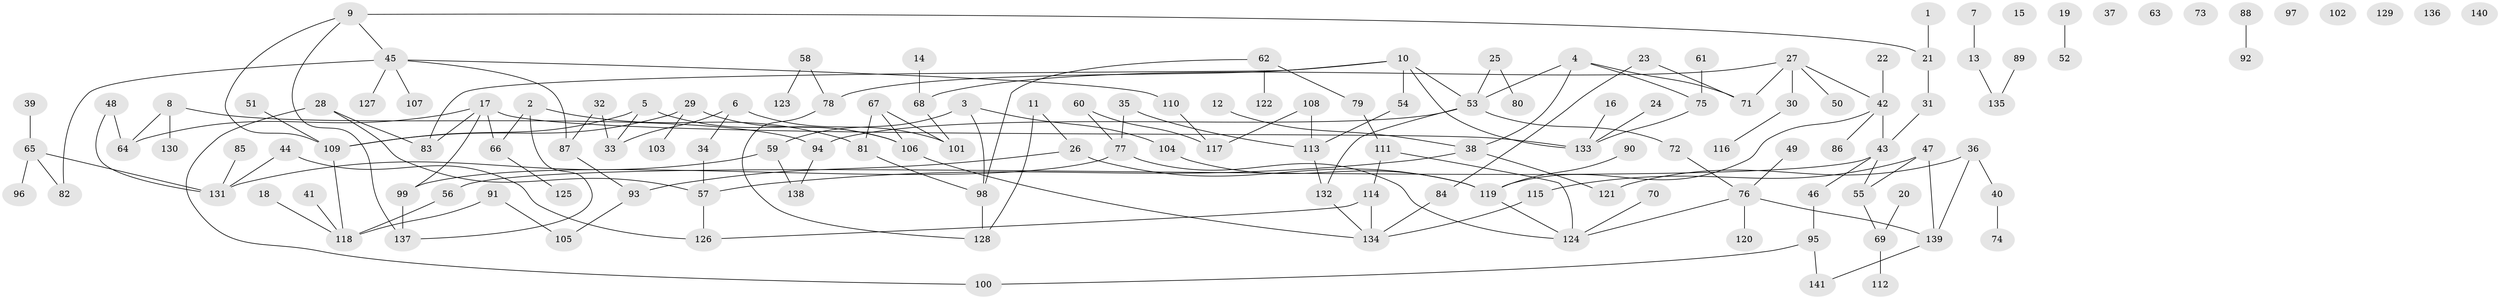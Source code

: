 // Generated by graph-tools (version 1.1) at 2025/12/03/09/25 04:12:57]
// undirected, 141 vertices, 166 edges
graph export_dot {
graph [start="1"]
  node [color=gray90,style=filled];
  1;
  2;
  3;
  4;
  5;
  6;
  7;
  8;
  9;
  10;
  11;
  12;
  13;
  14;
  15;
  16;
  17;
  18;
  19;
  20;
  21;
  22;
  23;
  24;
  25;
  26;
  27;
  28;
  29;
  30;
  31;
  32;
  33;
  34;
  35;
  36;
  37;
  38;
  39;
  40;
  41;
  42;
  43;
  44;
  45;
  46;
  47;
  48;
  49;
  50;
  51;
  52;
  53;
  54;
  55;
  56;
  57;
  58;
  59;
  60;
  61;
  62;
  63;
  64;
  65;
  66;
  67;
  68;
  69;
  70;
  71;
  72;
  73;
  74;
  75;
  76;
  77;
  78;
  79;
  80;
  81;
  82;
  83;
  84;
  85;
  86;
  87;
  88;
  89;
  90;
  91;
  92;
  93;
  94;
  95;
  96;
  97;
  98;
  99;
  100;
  101;
  102;
  103;
  104;
  105;
  106;
  107;
  108;
  109;
  110;
  111;
  112;
  113;
  114;
  115;
  116;
  117;
  118;
  119;
  120;
  121;
  122;
  123;
  124;
  125;
  126;
  127;
  128;
  129;
  130;
  131;
  132;
  133;
  134;
  135;
  136;
  137;
  138;
  139;
  140;
  141;
  1 -- 21;
  2 -- 66;
  2 -- 81;
  2 -- 137;
  3 -- 59;
  3 -- 98;
  3 -- 104;
  4 -- 38;
  4 -- 53;
  4 -- 71;
  4 -- 75;
  5 -- 33;
  5 -- 106;
  5 -- 109;
  6 -- 33;
  6 -- 34;
  6 -- 101;
  7 -- 13;
  8 -- 64;
  8 -- 94;
  8 -- 130;
  9 -- 21;
  9 -- 45;
  9 -- 109;
  9 -- 137;
  10 -- 53;
  10 -- 54;
  10 -- 78;
  10 -- 83;
  10 -- 133;
  11 -- 26;
  11 -- 128;
  12 -- 38;
  13 -- 135;
  14 -- 68;
  16 -- 133;
  17 -- 64;
  17 -- 66;
  17 -- 83;
  17 -- 99;
  17 -- 133;
  18 -- 118;
  19 -- 52;
  20 -- 69;
  21 -- 31;
  22 -- 42;
  23 -- 71;
  23 -- 84;
  24 -- 133;
  25 -- 53;
  25 -- 80;
  26 -- 93;
  26 -- 119;
  27 -- 30;
  27 -- 42;
  27 -- 50;
  27 -- 68;
  27 -- 71;
  28 -- 57;
  28 -- 83;
  28 -- 100;
  29 -- 103;
  29 -- 106;
  29 -- 109;
  30 -- 116;
  31 -- 43;
  32 -- 33;
  32 -- 87;
  34 -- 57;
  35 -- 77;
  35 -- 113;
  36 -- 40;
  36 -- 121;
  36 -- 139;
  38 -- 57;
  38 -- 121;
  39 -- 65;
  40 -- 74;
  41 -- 118;
  42 -- 43;
  42 -- 86;
  42 -- 119;
  43 -- 46;
  43 -- 55;
  43 -- 56;
  44 -- 126;
  44 -- 131;
  45 -- 82;
  45 -- 87;
  45 -- 107;
  45 -- 110;
  45 -- 127;
  46 -- 95;
  47 -- 55;
  47 -- 115;
  47 -- 139;
  48 -- 64;
  48 -- 131;
  49 -- 76;
  51 -- 109;
  53 -- 72;
  53 -- 94;
  53 -- 132;
  54 -- 113;
  55 -- 69;
  56 -- 118;
  57 -- 126;
  58 -- 78;
  58 -- 123;
  59 -- 131;
  59 -- 138;
  60 -- 77;
  60 -- 117;
  61 -- 75;
  62 -- 79;
  62 -- 98;
  62 -- 122;
  65 -- 82;
  65 -- 96;
  65 -- 131;
  66 -- 125;
  67 -- 81;
  67 -- 101;
  67 -- 106;
  68 -- 101;
  69 -- 112;
  70 -- 124;
  72 -- 76;
  75 -- 133;
  76 -- 120;
  76 -- 124;
  76 -- 139;
  77 -- 99;
  77 -- 124;
  78 -- 128;
  79 -- 111;
  81 -- 98;
  84 -- 134;
  85 -- 131;
  87 -- 93;
  88 -- 92;
  89 -- 135;
  90 -- 119;
  91 -- 105;
  91 -- 118;
  93 -- 105;
  94 -- 138;
  95 -- 100;
  95 -- 141;
  98 -- 128;
  99 -- 137;
  104 -- 119;
  106 -- 134;
  108 -- 113;
  108 -- 117;
  109 -- 118;
  110 -- 117;
  111 -- 114;
  111 -- 124;
  113 -- 132;
  114 -- 126;
  114 -- 134;
  115 -- 134;
  119 -- 124;
  132 -- 134;
  139 -- 141;
}
